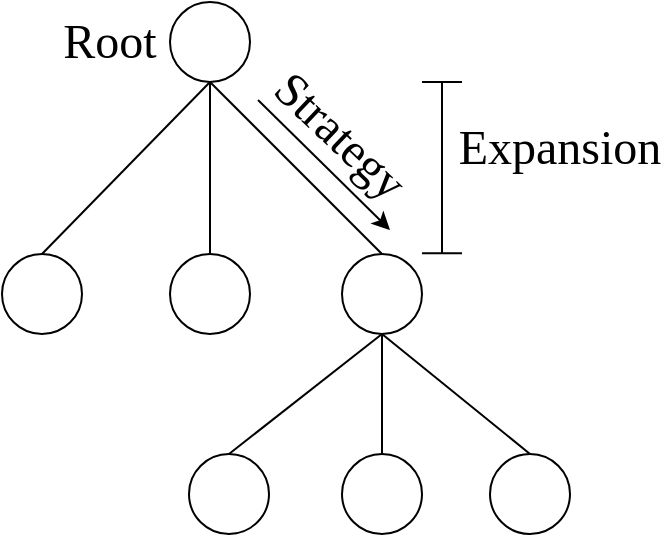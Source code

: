 <mxfile version="21.8.1" type="device">
  <diagram name="Pagina-1" id="CXlOY20UPXUAhCokS_2Q">
    <mxGraphModel dx="1195" dy="622" grid="1" gridSize="10" guides="1" tooltips="1" connect="1" arrows="1" fold="1" page="1" pageScale="1" pageWidth="827" pageHeight="1169" math="0" shadow="0">
      <root>
        <mxCell id="0" />
        <mxCell id="1" parent="0" />
        <mxCell id="dcn3nJ8A0_6me1Pj84pl-1" value="" style="ellipse;whiteSpace=wrap;html=1;aspect=fixed;" vertex="1" parent="1">
          <mxGeometry x="384" y="144" width="40" height="40" as="geometry" />
        </mxCell>
        <mxCell id="dcn3nJ8A0_6me1Pj84pl-2" value="" style="ellipse;whiteSpace=wrap;html=1;aspect=fixed;" vertex="1" parent="1">
          <mxGeometry x="300" y="270" width="40" height="40" as="geometry" />
        </mxCell>
        <mxCell id="dcn3nJ8A0_6me1Pj84pl-3" value="" style="ellipse;whiteSpace=wrap;html=1;aspect=fixed;" vertex="1" parent="1">
          <mxGeometry x="384" y="270" width="40" height="40" as="geometry" />
        </mxCell>
        <mxCell id="dcn3nJ8A0_6me1Pj84pl-4" value="" style="ellipse;whiteSpace=wrap;html=1;aspect=fixed;" vertex="1" parent="1">
          <mxGeometry x="470" y="270" width="40" height="40" as="geometry" />
        </mxCell>
        <mxCell id="dcn3nJ8A0_6me1Pj84pl-10" value="" style="endArrow=none;html=1;rounded=0;entryX=0.5;entryY=1;entryDx=0;entryDy=0;exitX=0.5;exitY=0;exitDx=0;exitDy=0;" edge="1" parent="1" source="dcn3nJ8A0_6me1Pj84pl-2" target="dcn3nJ8A0_6me1Pj84pl-1">
          <mxGeometry width="50" height="50" relative="1" as="geometry">
            <mxPoint x="400" y="350" as="sourcePoint" />
            <mxPoint x="450" y="300" as="targetPoint" />
          </mxGeometry>
        </mxCell>
        <mxCell id="dcn3nJ8A0_6me1Pj84pl-11" value="" style="endArrow=none;html=1;rounded=0;entryX=0.5;entryY=1;entryDx=0;entryDy=0;exitX=0.5;exitY=0;exitDx=0;exitDy=0;" edge="1" parent="1" source="dcn3nJ8A0_6me1Pj84pl-3" target="dcn3nJ8A0_6me1Pj84pl-1">
          <mxGeometry width="50" height="50" relative="1" as="geometry">
            <mxPoint x="400" y="350" as="sourcePoint" />
            <mxPoint x="450" y="300" as="targetPoint" />
          </mxGeometry>
        </mxCell>
        <mxCell id="dcn3nJ8A0_6me1Pj84pl-12" value="" style="endArrow=none;html=1;rounded=0;entryX=0.5;entryY=0;entryDx=0;entryDy=0;exitX=0.5;exitY=1;exitDx=0;exitDy=0;" edge="1" parent="1" source="dcn3nJ8A0_6me1Pj84pl-1" target="dcn3nJ8A0_6me1Pj84pl-4">
          <mxGeometry width="50" height="50" relative="1" as="geometry">
            <mxPoint x="400" y="350" as="sourcePoint" />
            <mxPoint x="450" y="260" as="targetPoint" />
          </mxGeometry>
        </mxCell>
        <mxCell id="dcn3nJ8A0_6me1Pj84pl-13" value="" style="ellipse;whiteSpace=wrap;html=1;aspect=fixed;" vertex="1" parent="1">
          <mxGeometry x="393.5" y="370" width="40" height="40" as="geometry" />
        </mxCell>
        <mxCell id="dcn3nJ8A0_6me1Pj84pl-14" value="" style="ellipse;whiteSpace=wrap;html=1;aspect=fixed;" vertex="1" parent="1">
          <mxGeometry x="470" y="370" width="40" height="40" as="geometry" />
        </mxCell>
        <mxCell id="dcn3nJ8A0_6me1Pj84pl-15" value="" style="ellipse;whiteSpace=wrap;html=1;aspect=fixed;" vertex="1" parent="1">
          <mxGeometry x="544" y="370" width="40" height="40" as="geometry" />
        </mxCell>
        <mxCell id="dcn3nJ8A0_6me1Pj84pl-16" value="" style="endArrow=none;html=1;rounded=0;entryX=0.5;entryY=1;entryDx=0;entryDy=0;exitX=0.5;exitY=0;exitDx=0;exitDy=0;" edge="1" parent="1" source="dcn3nJ8A0_6me1Pj84pl-13" target="dcn3nJ8A0_6me1Pj84pl-4">
          <mxGeometry width="50" height="50" relative="1" as="geometry">
            <mxPoint x="525" y="480" as="sourcePoint" />
            <mxPoint x="529" y="370" as="targetPoint" />
          </mxGeometry>
        </mxCell>
        <mxCell id="dcn3nJ8A0_6me1Pj84pl-17" value="" style="endArrow=none;html=1;rounded=0;entryX=0.5;entryY=1;entryDx=0;entryDy=0;exitX=0.5;exitY=0;exitDx=0;exitDy=0;" edge="1" parent="1" source="dcn3nJ8A0_6me1Pj84pl-14" target="dcn3nJ8A0_6me1Pj84pl-4">
          <mxGeometry width="50" height="50" relative="1" as="geometry">
            <mxPoint x="525" y="480" as="sourcePoint" />
            <mxPoint x="529" y="370" as="targetPoint" />
          </mxGeometry>
        </mxCell>
        <mxCell id="dcn3nJ8A0_6me1Pj84pl-18" value="" style="endArrow=none;html=1;rounded=0;entryX=0.5;entryY=0;entryDx=0;entryDy=0;exitX=0.5;exitY=1;exitDx=0;exitDy=0;" edge="1" parent="1" target="dcn3nJ8A0_6me1Pj84pl-15" source="dcn3nJ8A0_6me1Pj84pl-4">
          <mxGeometry width="50" height="50" relative="1" as="geometry">
            <mxPoint x="529" y="370" as="sourcePoint" />
            <mxPoint x="575" y="390" as="targetPoint" />
          </mxGeometry>
        </mxCell>
        <mxCell id="dcn3nJ8A0_6me1Pj84pl-19" value="&lt;font style=&quot;font-size: 24px;&quot; face=&quot;Times New Roman&quot;&gt;Root&lt;/font&gt;" style="text;html=1;strokeColor=none;fillColor=none;align=center;verticalAlign=middle;whiteSpace=wrap;rounded=0;" vertex="1" parent="1">
          <mxGeometry x="324" y="149" width="60" height="30" as="geometry" />
        </mxCell>
        <mxCell id="dcn3nJ8A0_6me1Pj84pl-20" value="&lt;font style=&quot;font-size: 24px;&quot; face=&quot;Times New Roman&quot;&gt;Expansion&lt;/font&gt;" style="text;html=1;strokeColor=none;fillColor=none;align=center;verticalAlign=middle;whiteSpace=wrap;rounded=0;" vertex="1" parent="1">
          <mxGeometry x="524" y="196.6" width="110" height="40" as="geometry" />
        </mxCell>
        <mxCell id="dcn3nJ8A0_6me1Pj84pl-22" value="" style="endArrow=none;html=1;rounded=0;" edge="1" parent="1">
          <mxGeometry width="50" height="50" relative="1" as="geometry">
            <mxPoint x="520" y="269.6" as="sourcePoint" />
            <mxPoint x="520" y="184" as="targetPoint" />
          </mxGeometry>
        </mxCell>
        <mxCell id="dcn3nJ8A0_6me1Pj84pl-23" value="" style="endArrow=none;html=1;rounded=0;" edge="1" parent="1">
          <mxGeometry width="50" height="50" relative="1" as="geometry">
            <mxPoint x="510" y="269.6" as="sourcePoint" />
            <mxPoint x="530" y="269.6" as="targetPoint" />
          </mxGeometry>
        </mxCell>
        <mxCell id="dcn3nJ8A0_6me1Pj84pl-24" value="" style="endArrow=none;html=1;rounded=0;" edge="1" parent="1">
          <mxGeometry width="50" height="50" relative="1" as="geometry">
            <mxPoint x="510" y="184" as="sourcePoint" />
            <mxPoint x="530" y="184" as="targetPoint" />
          </mxGeometry>
        </mxCell>
        <mxCell id="dcn3nJ8A0_6me1Pj84pl-25" value="" style="endArrow=classic;html=1;rounded=0;" edge="1" parent="1">
          <mxGeometry width="50" height="50" relative="1" as="geometry">
            <mxPoint x="428" y="193" as="sourcePoint" />
            <mxPoint x="494" y="258" as="targetPoint" />
          </mxGeometry>
        </mxCell>
        <mxCell id="dcn3nJ8A0_6me1Pj84pl-26" value="&lt;font style=&quot;font-size: 24px;&quot; face=&quot;Times New Roman&quot;&gt;Strategy&lt;/font&gt;" style="text;html=1;strokeColor=none;fillColor=none;align=center;verticalAlign=middle;whiteSpace=wrap;rounded=0;rotation=43.5;" vertex="1" parent="1">
          <mxGeometry x="414" y="197" width="110" height="28.9" as="geometry" />
        </mxCell>
      </root>
    </mxGraphModel>
  </diagram>
</mxfile>
